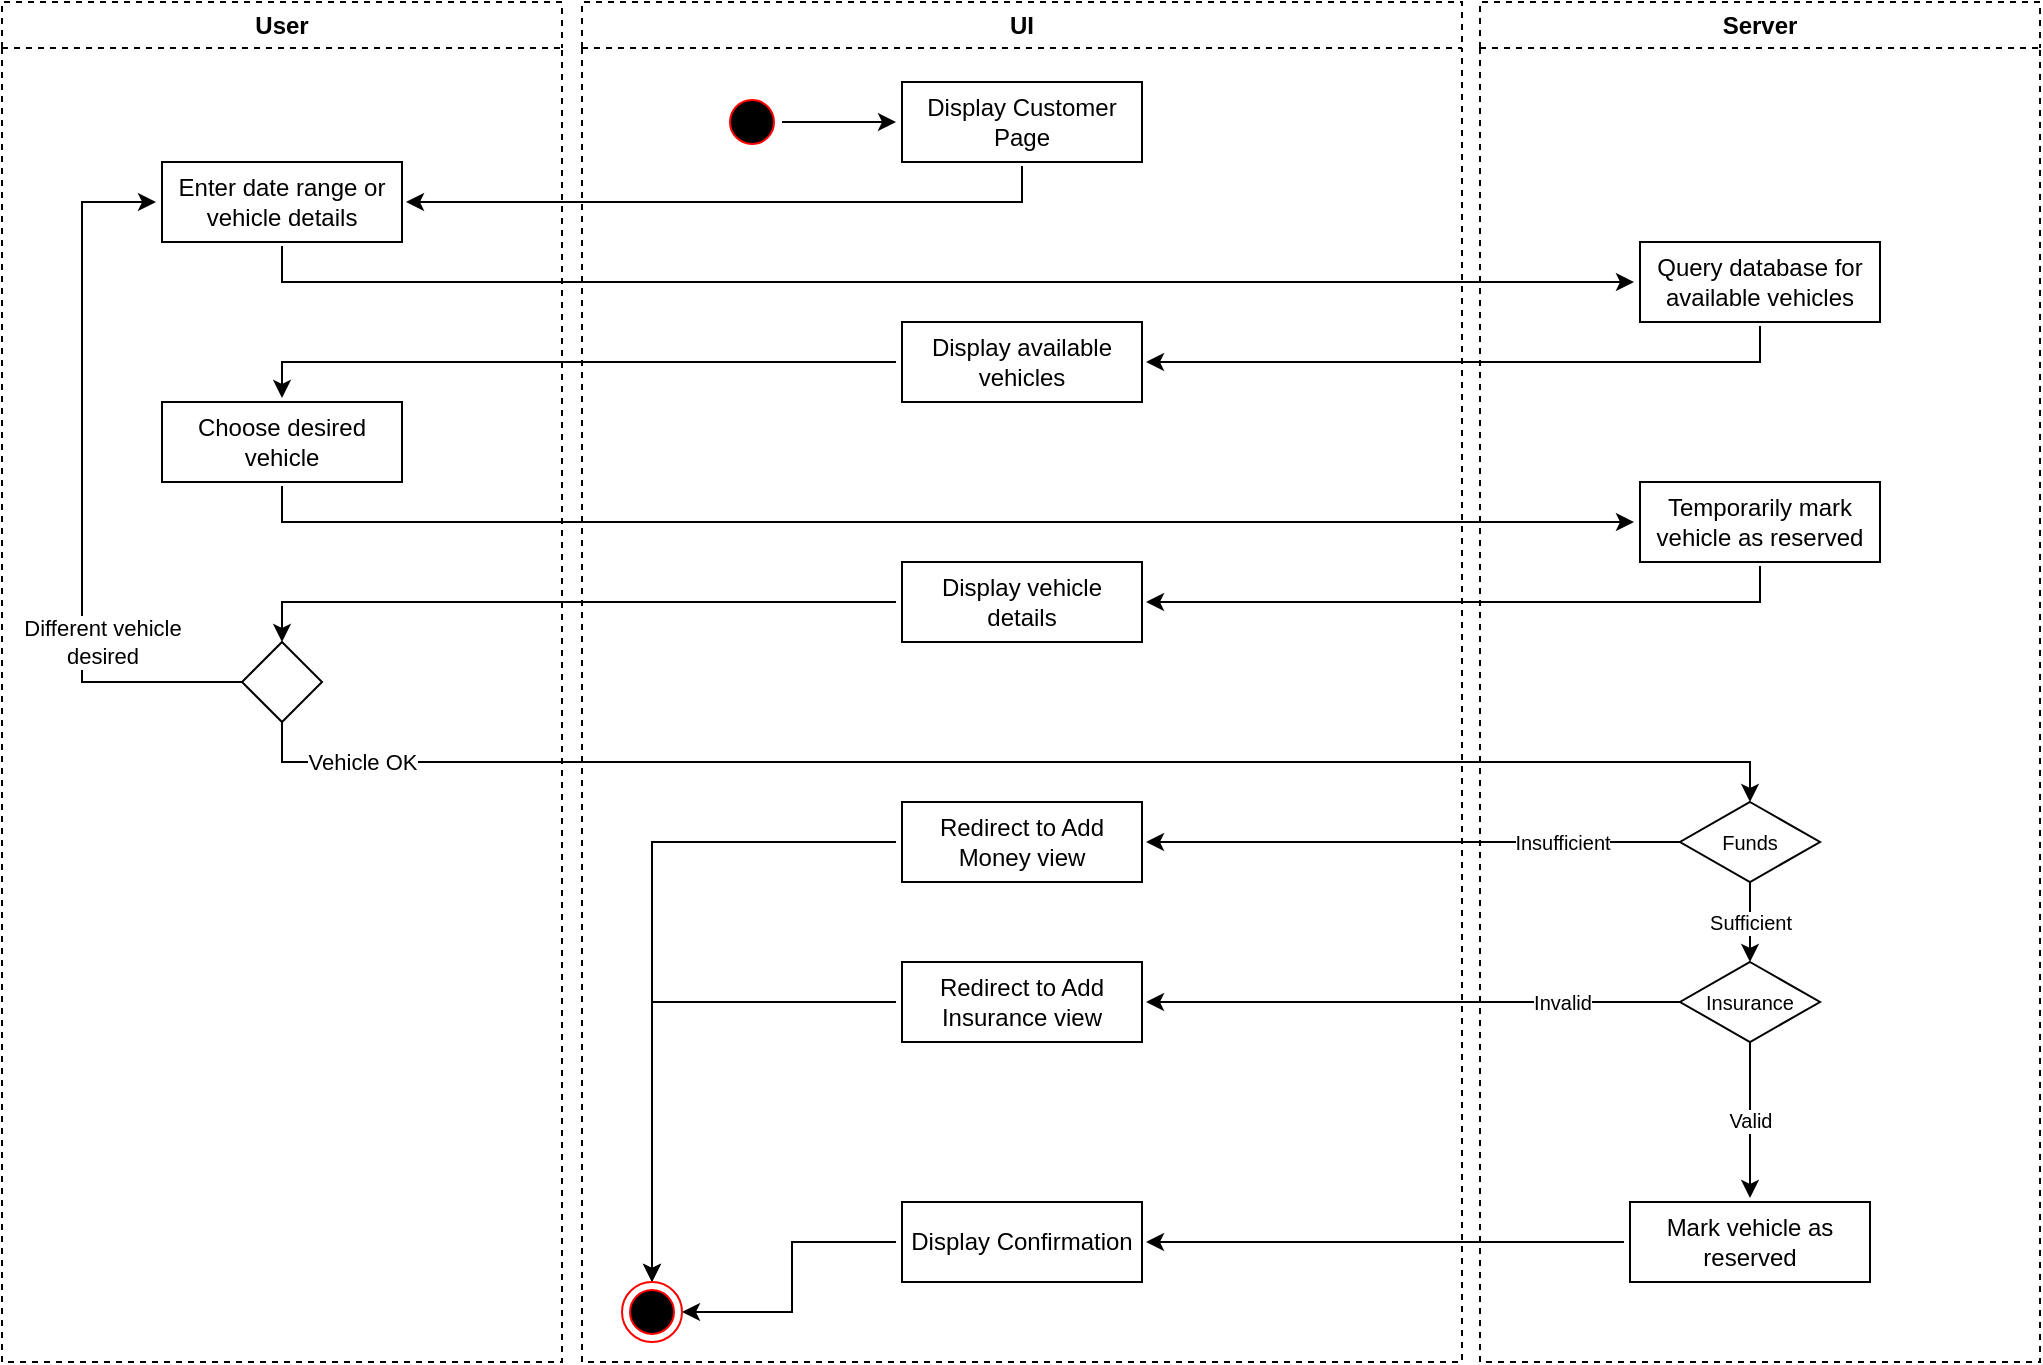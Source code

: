 <mxfile version="20.7.4" type="device"><diagram name="Page-1" id="e7e014a7-5840-1c2e-5031-d8a46d1fe8dd"><mxGraphModel dx="1195" dy="738" grid="1" gridSize="10" guides="1" tooltips="1" connect="1" arrows="1" fold="1" page="1" pageScale="1" pageWidth="1169" pageHeight="826" background="none" math="0" shadow="0"><root><mxCell id="0"/><mxCell id="1" parent="0"/><mxCell id="2" value="User" style="swimlane;whiteSpace=wrap;dashed=1;rounded=0;" parent="1" vertex="1"><mxGeometry x="60" y="120" width="280" height="680" as="geometry"/></mxCell><mxCell id="5bzQMp6kEuD0OZ4RyNbC-124" value="Enter date range or vehicle details" style="points=[[0,0.5,0,-3,0],[0.5,0,0,0,-2],[0.5,1,0,0,2],[1,0.5,0,2,0]];whiteSpace=wrap;rounded=0;" vertex="1" parent="2"><mxGeometry x="80" y="80" width="120" height="40" as="geometry"/></mxCell><mxCell id="5bzQMp6kEuD0OZ4RyNbC-131" value="Choose desired vehicle" style="points=[[0,0.5,0,-3,0],[0.5,0,0,0,-2],[0.5,1,0,0,2],[1,0.5,0,2,0]];whiteSpace=wrap;rounded=0;" vertex="1" parent="2"><mxGeometry x="80" y="200" width="120" height="40" as="geometry"/></mxCell><mxCell id="5bzQMp6kEuD0OZ4RyNbC-138" value="Different vehicle&lt;br&gt;desired" style="edgeStyle=orthogonalEdgeStyle;rounded=0;orthogonalLoop=1;jettySize=auto;html=1;exitX=0;exitY=0.5;exitDx=0;exitDy=0;exitPerimeter=0;entryX=0;entryY=0.5;entryDx=-3;entryDy=0;entryPerimeter=0;" edge="1" parent="2" source="5bzQMp6kEuD0OZ4RyNbC-137" target="5bzQMp6kEuD0OZ4RyNbC-124"><mxGeometry x="-0.44" y="-10" relative="1" as="geometry"><Array as="points"><mxPoint x="40" y="340"/><mxPoint x="40" y="100"/></Array><mxPoint as="offset"/></mxGeometry></mxCell><mxCell id="5bzQMp6kEuD0OZ4RyNbC-137" value="" style="rhombus;whiteSpace=wrap;html=1;points=[[0,0.5,0,0,0],[0.5,0,0,0,0],[0.5,1,0,0,0],[1,0.5,0,0,0]];" vertex="1" parent="2"><mxGeometry x="120" y="320" width="40" height="40" as="geometry"/></mxCell><mxCell id="5bzQMp6kEuD0OZ4RyNbC-48" value="UI" style="swimlane;whiteSpace=wrap;dashed=1;rounded=0;" vertex="1" parent="1"><mxGeometry x="350" y="120" width="440" height="680" as="geometry"/></mxCell><mxCell id="5bzQMp6kEuD0OZ4RyNbC-123" style="edgeStyle=orthogonalEdgeStyle;rounded=0;orthogonalLoop=1;jettySize=auto;html=1;exitX=1;exitY=0.5;exitDx=0;exitDy=0;entryX=0;entryY=0.5;entryDx=-3;entryDy=0;entryPerimeter=0;fontSize=10;" edge="1" parent="5bzQMp6kEuD0OZ4RyNbC-48" source="5" target="5bzQMp6kEuD0OZ4RyNbC-122"><mxGeometry relative="1" as="geometry"/></mxCell><mxCell id="5" value="" style="ellipse;shape=startState;fillColor=#000000;strokeColor=#ff0000;rounded=0;" parent="5bzQMp6kEuD0OZ4RyNbC-48" vertex="1"><mxGeometry x="70" y="45" width="30" height="30" as="geometry"/></mxCell><mxCell id="5bzQMp6kEuD0OZ4RyNbC-122" value="Display Customer Page" style="points=[[0,0.5,0,-3,0],[0.5,0,0,0,-2],[0.5,1,0,0,2],[1,0.5,0,2,0]];whiteSpace=wrap;rounded=0;" vertex="1" parent="5bzQMp6kEuD0OZ4RyNbC-48"><mxGeometry x="160" y="40" width="120" height="40" as="geometry"/></mxCell><mxCell id="5bzQMp6kEuD0OZ4RyNbC-126" value="Display available vehicles" style="points=[[0,0.5,0,-3,0],[0.5,0,0,0,-2],[0.5,1,0,0,2],[1,0.5,0,2,0]];whiteSpace=wrap;rounded=0;" vertex="1" parent="5bzQMp6kEuD0OZ4RyNbC-48"><mxGeometry x="160" y="160" width="120" height="40" as="geometry"/></mxCell><mxCell id="5bzQMp6kEuD0OZ4RyNbC-135" value="Display vehicle details" style="points=[[0,0.5,0,-3,0],[0.5,0,0,0,-2],[0.5,1,0,0,2],[1,0.5,0,2,0]];whiteSpace=wrap;rounded=0;" vertex="1" parent="5bzQMp6kEuD0OZ4RyNbC-48"><mxGeometry x="160" y="280" width="120" height="40" as="geometry"/></mxCell><mxCell id="5bzQMp6kEuD0OZ4RyNbC-157" style="edgeStyle=orthogonalEdgeStyle;rounded=0;orthogonalLoop=1;jettySize=auto;html=1;exitX=0;exitY=0.5;exitDx=-3;exitDy=0;exitPerimeter=0;entryX=0.5;entryY=0;entryDx=0;entryDy=0;fontSize=10;" edge="1" parent="5bzQMp6kEuD0OZ4RyNbC-48" source="5bzQMp6kEuD0OZ4RyNbC-142" target="5bzQMp6kEuD0OZ4RyNbC-154"><mxGeometry relative="1" as="geometry"/></mxCell><mxCell id="5bzQMp6kEuD0OZ4RyNbC-142" value="Redirect to Add Money view" style="points=[[0,0.5,0,-3,0],[0.5,0,0,0,-2],[0.5,1,0,0,2],[1,0.5,0,2,0]];whiteSpace=wrap;rounded=0;" vertex="1" parent="5bzQMp6kEuD0OZ4RyNbC-48"><mxGeometry x="160" y="400" width="120" height="40" as="geometry"/></mxCell><mxCell id="5bzQMp6kEuD0OZ4RyNbC-156" style="edgeStyle=orthogonalEdgeStyle;rounded=0;orthogonalLoop=1;jettySize=auto;html=1;exitX=0;exitY=0.5;exitDx=-3;exitDy=0;exitPerimeter=0;entryX=0.5;entryY=0;entryDx=0;entryDy=0;fontSize=10;" edge="1" parent="5bzQMp6kEuD0OZ4RyNbC-48" source="5bzQMp6kEuD0OZ4RyNbC-148" target="5bzQMp6kEuD0OZ4RyNbC-154"><mxGeometry relative="1" as="geometry"/></mxCell><mxCell id="5bzQMp6kEuD0OZ4RyNbC-148" value="Redirect to Add Insurance view" style="points=[[0,0.5,0,-3,0],[0.5,0,0,0,-2],[0.5,1,0,0,2],[1,0.5,0,2,0]];whiteSpace=wrap;rounded=0;" vertex="1" parent="5bzQMp6kEuD0OZ4RyNbC-48"><mxGeometry x="160" y="480" width="120" height="40" as="geometry"/></mxCell><mxCell id="5bzQMp6kEuD0OZ4RyNbC-155" style="edgeStyle=orthogonalEdgeStyle;rounded=0;orthogonalLoop=1;jettySize=auto;html=1;exitX=0;exitY=0.5;exitDx=-3;exitDy=0;exitPerimeter=0;entryX=1;entryY=0.5;entryDx=0;entryDy=0;fontSize=10;" edge="1" parent="5bzQMp6kEuD0OZ4RyNbC-48" source="5bzQMp6kEuD0OZ4RyNbC-152" target="5bzQMp6kEuD0OZ4RyNbC-154"><mxGeometry relative="1" as="geometry"/></mxCell><mxCell id="5bzQMp6kEuD0OZ4RyNbC-152" value="Display Confirmation" style="points=[[0,0.5,0,-3,0],[0.5,0,0,0,-2],[0.5,1,0,0,2],[1,0.5,0,2,0]];whiteSpace=wrap;rounded=0;" vertex="1" parent="5bzQMp6kEuD0OZ4RyNbC-48"><mxGeometry x="160" y="600" width="120" height="40" as="geometry"/></mxCell><mxCell id="5bzQMp6kEuD0OZ4RyNbC-154" value="" style="ellipse;html=1;shape=endState;fillColor=#000000;strokeColor=#ff0000;fontSize=10;" vertex="1" parent="5bzQMp6kEuD0OZ4RyNbC-48"><mxGeometry x="20" y="640" width="30" height="30" as="geometry"/></mxCell><mxCell id="5bzQMp6kEuD0OZ4RyNbC-64" value="Server" style="swimlane;whiteSpace=wrap;dashed=1;rounded=0;" vertex="1" parent="1"><mxGeometry x="799" y="120" width="280" height="680" as="geometry"><mxRectangle x="970" y="120" width="80" height="30" as="alternateBounds"/></mxGeometry></mxCell><mxCell id="5bzQMp6kEuD0OZ4RyNbC-128" value="Query database for available vehicles" style="points=[[0,0.5,0,-3,0],[0.5,0,0,0,-2],[0.5,1,0,0,2],[1,0.5,0,2,0]];whiteSpace=wrap;rounded=0;" vertex="1" parent="5bzQMp6kEuD0OZ4RyNbC-64"><mxGeometry x="80" y="120" width="120" height="40" as="geometry"/></mxCell><mxCell id="5bzQMp6kEuD0OZ4RyNbC-133" value="Temporarily mark vehicle as reserved" style="points=[[0,0.5,0,-3,0],[0.5,0,0,0,-2],[0.5,1,0,0,2],[1,0.5,0,2,0]];whiteSpace=wrap;rounded=0;" vertex="1" parent="5bzQMp6kEuD0OZ4RyNbC-64"><mxGeometry x="80" y="240" width="120" height="40" as="geometry"/></mxCell><mxCell id="5bzQMp6kEuD0OZ4RyNbC-147" value="Sufficient" style="edgeStyle=orthogonalEdgeStyle;rounded=0;orthogonalLoop=1;jettySize=auto;html=1;exitX=0.5;exitY=1;exitDx=0;exitDy=0;exitPerimeter=0;entryX=0.5;entryY=0;entryDx=0;entryDy=0;entryPerimeter=0;fontSize=10;" edge="1" parent="5bzQMp6kEuD0OZ4RyNbC-64" source="5bzQMp6kEuD0OZ4RyNbC-140" target="5bzQMp6kEuD0OZ4RyNbC-146"><mxGeometry relative="1" as="geometry"><mxPoint as="offset"/></mxGeometry></mxCell><mxCell id="5bzQMp6kEuD0OZ4RyNbC-140" value="Funds" style="rhombus;whiteSpace=wrap;html=1;points=[[0,0.5,0,0,0],[0.5,0,0,0,0],[0.5,1,0,0,0],[1,0.5,0,0,0]];fontSize=10;" vertex="1" parent="5bzQMp6kEuD0OZ4RyNbC-64"><mxGeometry x="100" y="400" width="70" height="40" as="geometry"/></mxCell><mxCell id="5bzQMp6kEuD0OZ4RyNbC-151" value="Valid" style="edgeStyle=orthogonalEdgeStyle;rounded=0;orthogonalLoop=1;jettySize=auto;html=1;exitX=0.5;exitY=1;exitDx=0;exitDy=0;exitPerimeter=0;entryX=0.5;entryY=0;entryDx=0;entryDy=-2;entryPerimeter=0;fontSize=10;" edge="1" parent="5bzQMp6kEuD0OZ4RyNbC-64" source="5bzQMp6kEuD0OZ4RyNbC-146" target="5bzQMp6kEuD0OZ4RyNbC-150"><mxGeometry relative="1" as="geometry"/></mxCell><mxCell id="5bzQMp6kEuD0OZ4RyNbC-146" value="Insurance" style="rhombus;whiteSpace=wrap;html=1;points=[[0,0.5,0,0,0],[0.5,0,0,0,0],[0.5,1,0,0,0],[1,0.5,0,0,0]];fontSize=10;" vertex="1" parent="5bzQMp6kEuD0OZ4RyNbC-64"><mxGeometry x="100" y="480" width="70" height="40" as="geometry"/></mxCell><mxCell id="5bzQMp6kEuD0OZ4RyNbC-150" value="Mark vehicle as reserved" style="points=[[0,0.5,0,-3,0],[0.5,0,0,0,-2],[0.5,1,0,0,2],[1,0.5,0,2,0]];whiteSpace=wrap;rounded=0;" vertex="1" parent="5bzQMp6kEuD0OZ4RyNbC-64"><mxGeometry x="75" y="600" width="120" height="40" as="geometry"/></mxCell><mxCell id="5bzQMp6kEuD0OZ4RyNbC-125" style="edgeStyle=orthogonalEdgeStyle;rounded=0;orthogonalLoop=1;jettySize=auto;html=1;exitX=0.5;exitY=1;exitDx=0;exitDy=2;exitPerimeter=0;entryX=1;entryY=0.5;entryDx=2;entryDy=0;entryPerimeter=0;fontSize=10;" edge="1" parent="1" source="5bzQMp6kEuD0OZ4RyNbC-122" target="5bzQMp6kEuD0OZ4RyNbC-124"><mxGeometry relative="1" as="geometry"><Array as="points"><mxPoint x="570" y="220"/></Array></mxGeometry></mxCell><mxCell id="5bzQMp6kEuD0OZ4RyNbC-129" style="edgeStyle=orthogonalEdgeStyle;rounded=0;orthogonalLoop=1;jettySize=auto;html=1;exitX=0.5;exitY=1;exitDx=0;exitDy=2;exitPerimeter=0;entryX=0;entryY=0.5;entryDx=-3;entryDy=0;entryPerimeter=0;fontSize=10;" edge="1" parent="1" source="5bzQMp6kEuD0OZ4RyNbC-124" target="5bzQMp6kEuD0OZ4RyNbC-128"><mxGeometry relative="1" as="geometry"><Array as="points"><mxPoint x="200" y="260"/></Array></mxGeometry></mxCell><mxCell id="5bzQMp6kEuD0OZ4RyNbC-130" style="edgeStyle=orthogonalEdgeStyle;rounded=0;orthogonalLoop=1;jettySize=auto;html=1;exitX=0.5;exitY=1;exitDx=0;exitDy=2;exitPerimeter=0;entryX=1;entryY=0.5;entryDx=2;entryDy=0;entryPerimeter=0;fontSize=10;" edge="1" parent="1" source="5bzQMp6kEuD0OZ4RyNbC-128" target="5bzQMp6kEuD0OZ4RyNbC-126"><mxGeometry relative="1" as="geometry"><Array as="points"><mxPoint x="939" y="300"/></Array></mxGeometry></mxCell><mxCell id="5bzQMp6kEuD0OZ4RyNbC-132" style="edgeStyle=orthogonalEdgeStyle;rounded=0;orthogonalLoop=1;jettySize=auto;html=1;fontSize=10;exitX=0;exitY=0.5;exitDx=-3;exitDy=0;exitPerimeter=0;entryX=0.5;entryY=0;entryDx=0;entryDy=-2;entryPerimeter=0;" edge="1" parent="1" source="5bzQMp6kEuD0OZ4RyNbC-126" target="5bzQMp6kEuD0OZ4RyNbC-131"><mxGeometry relative="1" as="geometry"><mxPoint x="570" y="322" as="sourcePoint"/><mxPoint x="170" y="300" as="targetPoint"/><Array as="points"><mxPoint x="200" y="300"/></Array></mxGeometry></mxCell><mxCell id="5bzQMp6kEuD0OZ4RyNbC-134" style="edgeStyle=orthogonalEdgeStyle;rounded=0;orthogonalLoop=1;jettySize=auto;html=1;exitX=0.5;exitY=1;exitDx=0;exitDy=2;exitPerimeter=0;entryX=0;entryY=0.5;entryDx=-3;entryDy=0;entryPerimeter=0;fontSize=10;" edge="1" parent="1" source="5bzQMp6kEuD0OZ4RyNbC-131" target="5bzQMp6kEuD0OZ4RyNbC-133"><mxGeometry relative="1" as="geometry"><Array as="points"><mxPoint x="200" y="380"/></Array></mxGeometry></mxCell><mxCell id="5bzQMp6kEuD0OZ4RyNbC-136" style="edgeStyle=orthogonalEdgeStyle;rounded=0;orthogonalLoop=1;jettySize=auto;html=1;exitX=0.5;exitY=1;exitDx=0;exitDy=2;exitPerimeter=0;entryX=1;entryY=0.5;entryDx=2;entryDy=0;entryPerimeter=0;fontSize=10;" edge="1" parent="1" source="5bzQMp6kEuD0OZ4RyNbC-133" target="5bzQMp6kEuD0OZ4RyNbC-135"><mxGeometry relative="1" as="geometry"><Array as="points"><mxPoint x="939" y="420"/></Array></mxGeometry></mxCell><mxCell id="5bzQMp6kEuD0OZ4RyNbC-139" style="edgeStyle=orthogonalEdgeStyle;rounded=0;orthogonalLoop=1;jettySize=auto;html=1;exitX=0;exitY=0.5;exitDx=-3;exitDy=0;exitPerimeter=0;entryX=0.5;entryY=0;entryDx=0;entryDy=0;entryPerimeter=0;" edge="1" parent="1" source="5bzQMp6kEuD0OZ4RyNbC-135" target="5bzQMp6kEuD0OZ4RyNbC-137"><mxGeometry relative="1" as="geometry"><Array as="points"><mxPoint x="200" y="420"/></Array></mxGeometry></mxCell><mxCell id="5bzQMp6kEuD0OZ4RyNbC-141" value="Vehicle OK" style="edgeStyle=orthogonalEdgeStyle;rounded=0;orthogonalLoop=1;jettySize=auto;html=1;exitX=0.5;exitY=1;exitDx=0;exitDy=0;exitPerimeter=0;entryX=0.5;entryY=0;entryDx=0;entryDy=0;entryPerimeter=0;" edge="1" parent="1" source="5bzQMp6kEuD0OZ4RyNbC-137" target="5bzQMp6kEuD0OZ4RyNbC-140"><mxGeometry x="-0.846" relative="1" as="geometry"><mxPoint as="offset"/></mxGeometry></mxCell><mxCell id="5bzQMp6kEuD0OZ4RyNbC-143" value="Insufficient" style="edgeStyle=orthogonalEdgeStyle;rounded=0;orthogonalLoop=1;jettySize=auto;html=1;exitX=0;exitY=0.5;exitDx=0;exitDy=0;exitPerimeter=0;entryX=1;entryY=0.5;entryDx=2;entryDy=0;entryPerimeter=0;fontSize=10;" edge="1" parent="1" source="5bzQMp6kEuD0OZ4RyNbC-140" target="5bzQMp6kEuD0OZ4RyNbC-142"><mxGeometry x="-0.559" relative="1" as="geometry"><Array as="points"><mxPoint x="740" y="540"/><mxPoint x="740" y="540"/></Array><mxPoint as="offset"/></mxGeometry></mxCell><mxCell id="5bzQMp6kEuD0OZ4RyNbC-149" value="Invalid" style="edgeStyle=orthogonalEdgeStyle;rounded=0;orthogonalLoop=1;jettySize=auto;html=1;exitX=0;exitY=0.5;exitDx=0;exitDy=0;exitPerimeter=0;entryX=1;entryY=0.5;entryDx=2;entryDy=0;entryPerimeter=0;fontSize=10;" edge="1" parent="1" source="5bzQMp6kEuD0OZ4RyNbC-146" target="5bzQMp6kEuD0OZ4RyNbC-148"><mxGeometry x="-0.559" relative="1" as="geometry"><mxPoint as="offset"/></mxGeometry></mxCell><mxCell id="5bzQMp6kEuD0OZ4RyNbC-153" style="edgeStyle=orthogonalEdgeStyle;rounded=0;orthogonalLoop=1;jettySize=auto;html=1;exitX=0;exitY=0.5;exitDx=-3;exitDy=0;exitPerimeter=0;entryX=1;entryY=0.5;entryDx=2;entryDy=0;entryPerimeter=0;fontSize=10;" edge="1" parent="1" source="5bzQMp6kEuD0OZ4RyNbC-150" target="5bzQMp6kEuD0OZ4RyNbC-152"><mxGeometry relative="1" as="geometry"/></mxCell></root></mxGraphModel></diagram></mxfile>